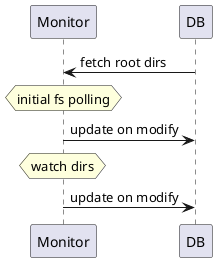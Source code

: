 @startuml monitor-demo

' Monitor
' DB

Monitor <- DB : fetch root dirs
hnote over Monitor : initial fs polling
Monitor -> DB : update on modify
hnote over Monitor: watch dirs
Monitor -> DB : update on modify

@enduml